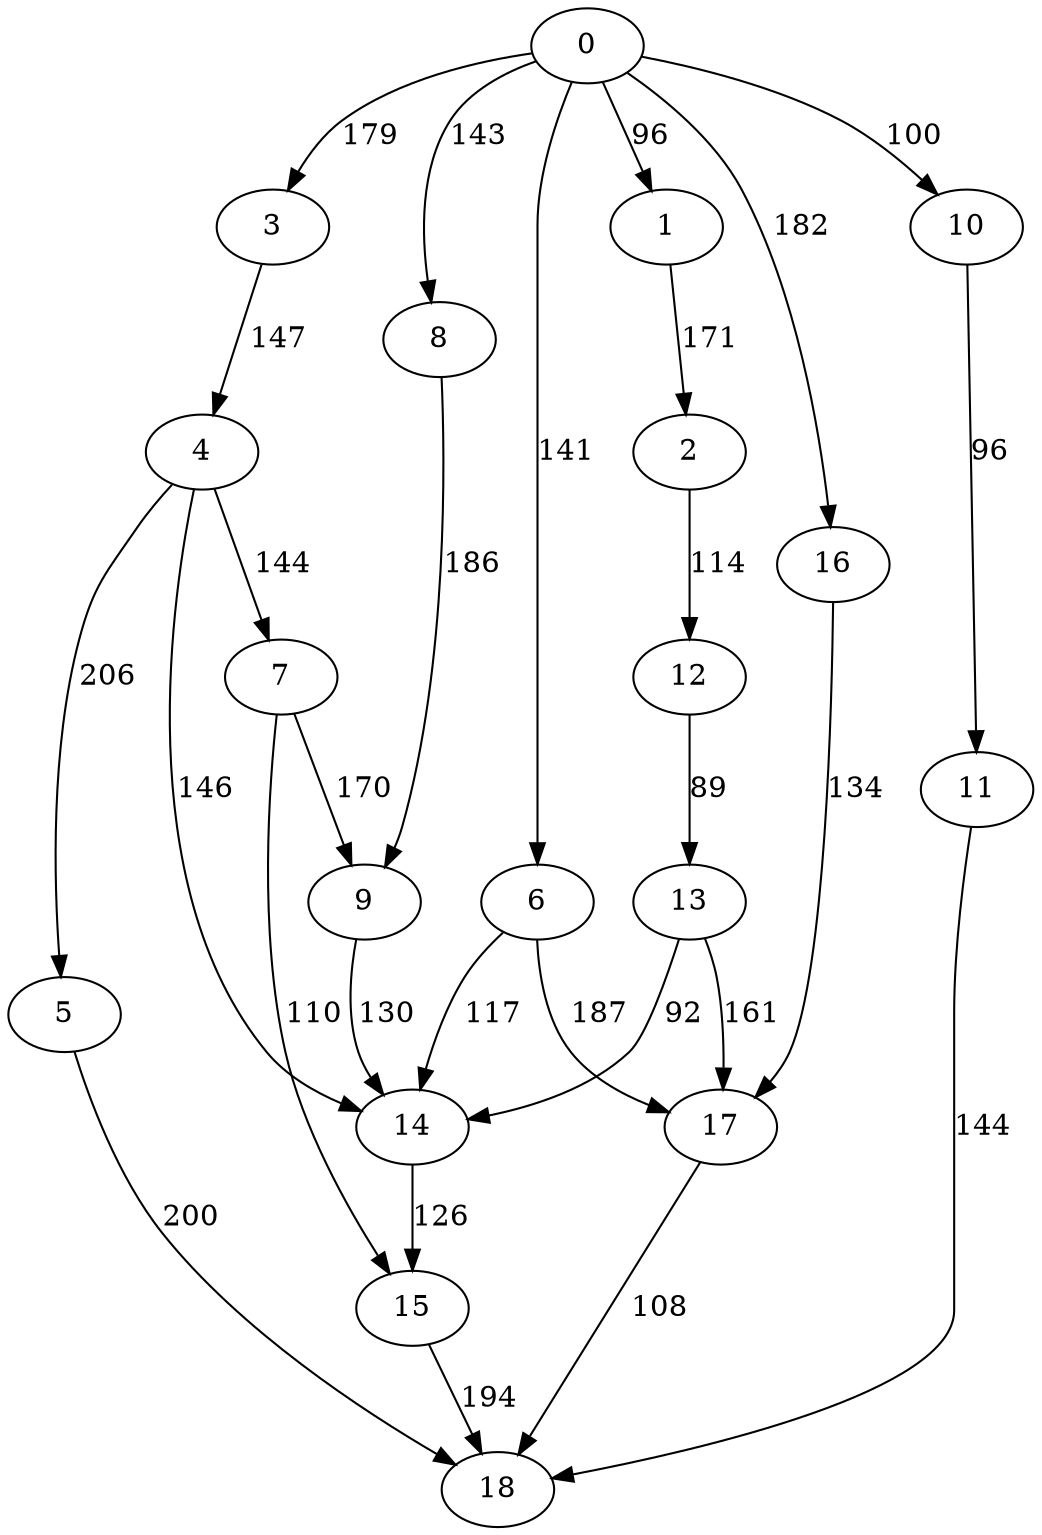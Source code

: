 digraph t20p6r7_14 {
0 -> 1 [ label = 96 ];
0 -> 3 [ label = 179 ];
0 -> 6 [ label = 141 ];
0 -> 8 [ label = 143 ];
0 -> 10 [ label = 100 ];
0 -> 16 [ label = 182 ];
1 -> 2 [ label = 171 ];
2 -> 12 [ label = 114 ];
3 -> 4 [ label = 147 ];
4 -> 5 [ label = 206 ];
4 -> 7 [ label = 144 ];
4 -> 14 [ label = 146 ];
5 -> 18 [ label = 200 ];
6 -> 14 [ label = 117 ];
6 -> 17 [ label = 187 ];
7 -> 9 [ label = 170 ];
7 -> 15 [ label = 110 ];
8 -> 9 [ label = 186 ];
9 -> 14 [ label = 130 ];
10 -> 11 [ label = 96 ];
11 -> 18 [ label = 144 ];
12 -> 13 [ label = 89 ];
13 -> 14 [ label = 92 ];
13 -> 17 [ label = 161 ];
14 -> 15 [ label = 126 ];
15 -> 18 [ label = 194 ];
16 -> 17 [ label = 134 ];
17 -> 18 [ label = 108 ];
 }

